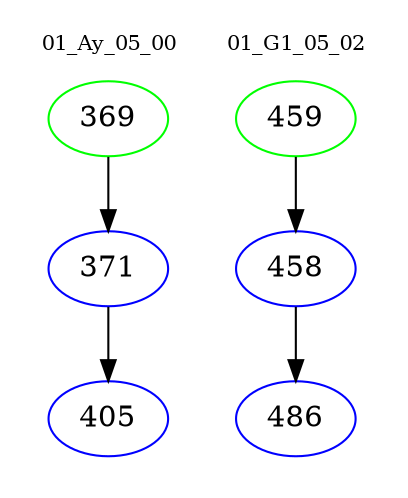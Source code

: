 digraph{
subgraph cluster_0 {
color = white
label = "01_Ay_05_00";
fontsize=10;
T0_369 [label="369", color="green"]
T0_369 -> T0_371 [color="black"]
T0_371 [label="371", color="blue"]
T0_371 -> T0_405 [color="black"]
T0_405 [label="405", color="blue"]
}
subgraph cluster_1 {
color = white
label = "01_G1_05_02";
fontsize=10;
T1_459 [label="459", color="green"]
T1_459 -> T1_458 [color="black"]
T1_458 [label="458", color="blue"]
T1_458 -> T1_486 [color="black"]
T1_486 [label="486", color="blue"]
}
}
